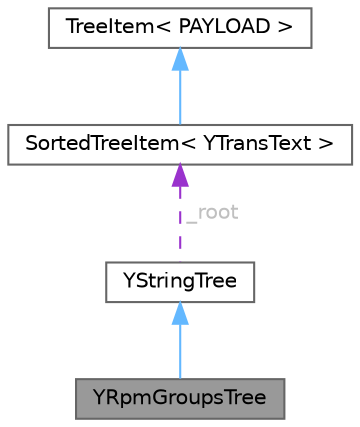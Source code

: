 digraph "YRpmGroupsTree"
{
 // LATEX_PDF_SIZE
  bgcolor="transparent";
  edge [fontname=Helvetica,fontsize=10,labelfontname=Helvetica,labelfontsize=10];
  node [fontname=Helvetica,fontsize=10,shape=box,height=0.2,width=0.4];
  Node1 [id="Node000001",label="YRpmGroupsTree",height=0.2,width=0.4,color="gray40", fillcolor="grey60", style="filled", fontcolor="black",tooltip=" "];
  Node2 -> Node1 [id="edge1_Node000001_Node000002",dir="back",color="steelblue1",style="solid",tooltip=" "];
  Node2 [id="Node000002",label="YStringTree",height=0.2,width=0.4,color="gray40", fillcolor="white", style="filled",URL="$classYStringTree.html",tooltip=" "];
  Node3 -> Node2 [id="edge2_Node000002_Node000003",dir="back",color="darkorchid3",style="dashed",tooltip=" ",label=" _root",fontcolor="grey" ];
  Node3 [id="Node000003",label="SortedTreeItem\< YTransText \>",height=0.2,width=0.4,color="gray40", fillcolor="white", style="filled",URL="$classSortedTreeItem.html",tooltip=" "];
  Node4 -> Node3 [id="edge3_Node000003_Node000004",dir="back",color="steelblue1",style="solid",tooltip=" "];
  Node4 [id="Node000004",label="TreeItem\< PAYLOAD \>",height=0.2,width=0.4,color="gray40", fillcolor="white", style="filled",URL="$classTreeItem.html",tooltip=" "];
}
